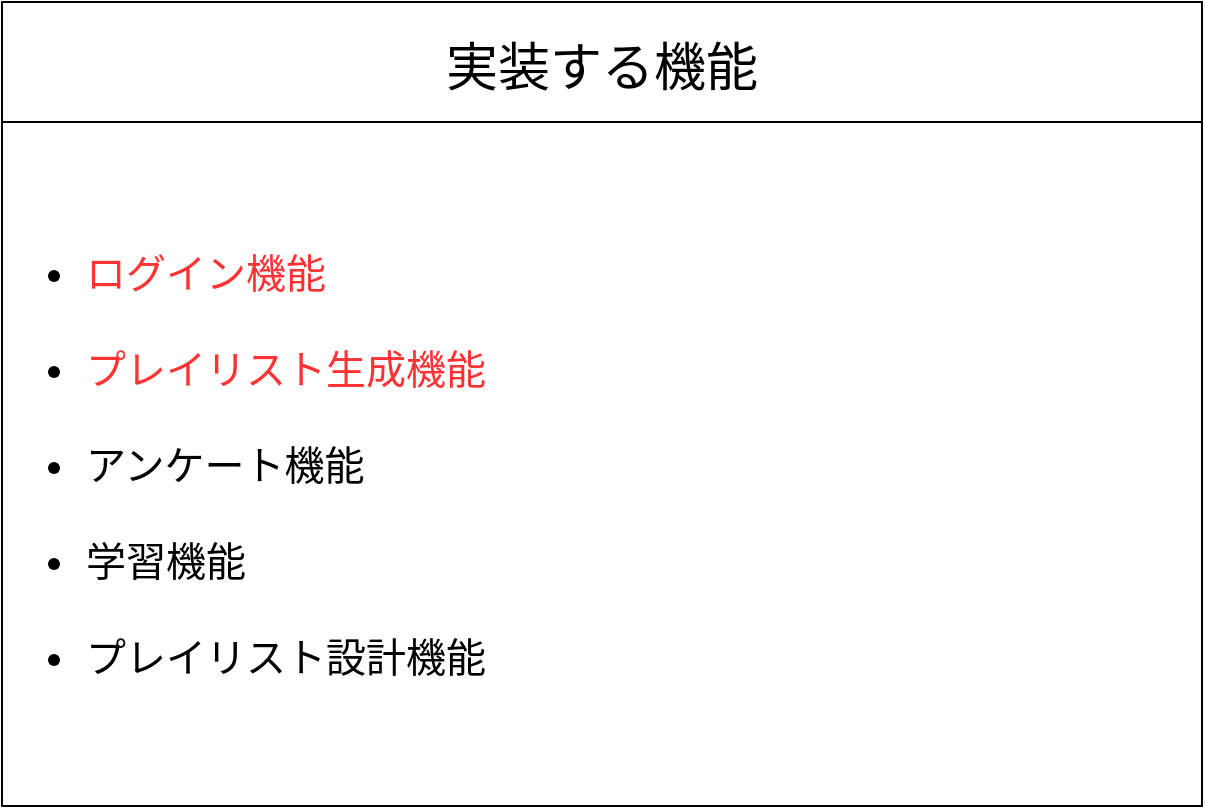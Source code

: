 <mxfile version="14.9.7" type="github" pages="6">
  <diagram id="X7kwkGdZq3H8oBrxgHaK" name="実装する機能">
    <mxGraphModel dx="1678" dy="905" grid="1" gridSize="10" guides="1" tooltips="1" connect="1" arrows="1" fold="1" page="1" pageScale="1" pageWidth="827" pageHeight="1169" math="0" shadow="0">
      <root>
        <mxCell id="0" />
        <mxCell id="1" parent="0" />
        <mxCell id="rzYWSaH9Iopwb22WKqm4-19" value="" style="group" vertex="1" connectable="0" parent="1">
          <mxGeometry x="110" y="30" width="600" height="380" as="geometry" />
        </mxCell>
        <mxCell id="rzYWSaH9Iopwb22WKqm4-5" value="実装する機能" style="swimlane;fontStyle=0;childLayout=stackLayout;horizontal=1;startSize=60;horizontalStack=0;resizeParent=1;resizeParentMax=0;resizeLast=0;collapsible=1;marginBottom=0;rounded=0;shadow=0;glass=0;strokeColor=#000000;fillColor=none;fontSize=26;" vertex="1" parent="rzYWSaH9Iopwb22WKqm4-19">
          <mxGeometry width="600" height="402" as="geometry">
            <mxRectangle x="240" y="280" width="190" height="40" as="alternateBounds" />
          </mxGeometry>
        </mxCell>
        <mxCell id="rzYWSaH9Iopwb22WKqm4-13" value="&lt;ul style=&quot;font-size: 20px ; line-height: 240%&quot;&gt;&lt;li style=&quot;font-size: 20px&quot;&gt;&lt;font color=&quot;#ff3333&quot;&gt;ログイン機能&lt;/font&gt;&lt;/li&gt;&lt;li style=&quot;font-size: 20px&quot;&gt;&lt;font color=&quot;#ff3333&quot;&gt;プレイリスト生成機能&lt;/font&gt;&lt;/li&gt;&lt;li style=&quot;font-size: 20px&quot;&gt;アンケート機能&lt;/li&gt;&lt;li style=&quot;font-size: 20px&quot;&gt;学習機能&lt;/li&gt;&lt;li style=&quot;font-size: 20px&quot;&gt;プレイリスト設計機能&lt;/li&gt;&lt;/ul&gt;" style="text;html=1;strokeColor=none;fillColor=none;align=left;verticalAlign=middle;whiteSpace=wrap;rounded=0;shadow=0;glass=0;fontSize=20;" vertex="1" parent="rzYWSaH9Iopwb22WKqm4-5">
          <mxGeometry y="60" width="600" height="342" as="geometry" />
        </mxCell>
      </root>
    </mxGraphModel>
  </diagram>
  <diagram id="hxpgoLNDhRFIOD0WF2jp" name="トップページ">
    <mxGraphModel dx="1426" dy="769" grid="1" gridSize="10" guides="1" tooltips="1" connect="1" arrows="1" fold="1" page="1" pageScale="1" pageWidth="827" pageHeight="1169" math="0" shadow="0">
      <root>
        <mxCell id="1rQug2lgqk479KQ8XJ9H-0" />
        <mxCell id="1rQug2lgqk479KQ8XJ9H-1" parent="1rQug2lgqk479KQ8XJ9H-0" />
        <mxCell id="1rQug2lgqk479KQ8XJ9H-2" value="" style="rounded=0;whiteSpace=wrap;html=1;shadow=0;glass=0;strokeColor=#000000;fillColor=none;" vertex="1" parent="1rQug2lgqk479KQ8XJ9H-1">
          <mxGeometry x="70" y="80" width="660" height="360" as="geometry" />
        </mxCell>
        <mxCell id="1rQug2lgqk479KQ8XJ9H-3" value="トップページ" style="text;html=1;align=center;verticalAlign=middle;resizable=0;points=[];autosize=1;strokeColor=#000000;" vertex="1" parent="1rQug2lgqk479KQ8XJ9H-1">
          <mxGeometry x="20" y="30" width="90" height="20" as="geometry" />
        </mxCell>
        <mxCell id="1rQug2lgqk479KQ8XJ9H-4" value="" style="rounded=0;whiteSpace=wrap;html=1;shadow=0;glass=0;strokeColor=#000000;fillColor=none;" vertex="1" parent="1rQug2lgqk479KQ8XJ9H-1">
          <mxGeometry x="70" y="410" width="660" height="30" as="geometry" />
        </mxCell>
        <mxCell id="1rQug2lgqk479KQ8XJ9H-5" value="" style="rounded=0;whiteSpace=wrap;html=1;shadow=0;glass=0;strokeColor=#000000;fillColor=none;" vertex="1" parent="1rQug2lgqk479KQ8XJ9H-1">
          <mxGeometry x="70" y="80" width="660" height="60" as="geometry" />
        </mxCell>
        <mxCell id="1rQug2lgqk479KQ8XJ9H-6" value="Title" style="ellipse;whiteSpace=wrap;html=1;rounded=0;shadow=0;glass=0;strokeColor=#000000;fillColor=none;" vertex="1" parent="1rQug2lgqk479KQ8XJ9H-1">
          <mxGeometry x="90" y="90" width="190" height="40" as="geometry" />
        </mxCell>
        <mxCell id="1rQug2lgqk479KQ8XJ9H-10" value="ログインボタン" style="rounded=0;whiteSpace=wrap;html=1;shadow=0;glass=0;strokeColor=#000000;fillColor=none;" vertex="1" parent="1rQug2lgqk479KQ8XJ9H-1">
          <mxGeometry x="610" y="95" width="100" height="30" as="geometry" />
        </mxCell>
        <mxCell id="1rQug2lgqk479KQ8XJ9H-11" value="フッター" style="text;html=1;strokeColor=none;fillColor=none;align=center;verticalAlign=middle;whiteSpace=wrap;rounded=0;shadow=0;glass=0;" vertex="1" parent="1rQug2lgqk479KQ8XJ9H-1">
          <mxGeometry x="360" y="415" width="90" height="20" as="geometry" />
        </mxCell>
        <mxCell id="1rQug2lgqk479KQ8XJ9H-12" value="プレイリスト作成" style="rounded=0;whiteSpace=wrap;html=1;shadow=0;glass=0;strokeColor=#000000;fillColor=none;" vertex="1" parent="1rQug2lgqk479KQ8XJ9H-1">
          <mxGeometry x="90" y="160" width="200" height="230" as="geometry" />
        </mxCell>
        <mxCell id="1rQug2lgqk479KQ8XJ9H-13" value="実験へ" style="rounded=0;whiteSpace=wrap;html=1;shadow=0;glass=0;strokeColor=#000000;fillColor=none;" vertex="1" parent="1rQug2lgqk479KQ8XJ9H-1">
          <mxGeometry x="520" y="160" width="200" height="230" as="geometry" />
        </mxCell>
        <mxCell id="1rQug2lgqk479KQ8XJ9H-14" value="ログイン前" style="text;html=1;fillColor=none;align=center;verticalAlign=middle;whiteSpace=wrap;rounded=0;shadow=0;glass=0;strokeColor=#000000;" vertex="1" parent="1rQug2lgqk479KQ8XJ9H-1">
          <mxGeometry x="345" y="50" width="110" height="20" as="geometry" />
        </mxCell>
        <mxCell id="1rQug2lgqk479KQ8XJ9H-15" value="" style="rounded=0;whiteSpace=wrap;html=1;shadow=0;glass=0;strokeColor=#000000;fillColor=none;" vertex="1" parent="1rQug2lgqk479KQ8XJ9H-1">
          <mxGeometry x="70" y="540" width="660" height="360" as="geometry" />
        </mxCell>
        <mxCell id="1rQug2lgqk479KQ8XJ9H-16" value="" style="rounded=0;whiteSpace=wrap;html=1;shadow=0;glass=0;strokeColor=#000000;fillColor=none;" vertex="1" parent="1rQug2lgqk479KQ8XJ9H-1">
          <mxGeometry x="70" y="870" width="660" height="30" as="geometry" />
        </mxCell>
        <mxCell id="1rQug2lgqk479KQ8XJ9H-17" value="" style="rounded=0;whiteSpace=wrap;html=1;shadow=0;glass=0;strokeColor=#000000;fillColor=none;" vertex="1" parent="1rQug2lgqk479KQ8XJ9H-1">
          <mxGeometry x="70" y="540" width="660" height="60" as="geometry" />
        </mxCell>
        <mxCell id="1rQug2lgqk479KQ8XJ9H-18" value="Title" style="ellipse;whiteSpace=wrap;html=1;rounded=0;shadow=0;glass=0;strokeColor=#000000;fillColor=none;" vertex="1" parent="1rQug2lgqk479KQ8XJ9H-1">
          <mxGeometry x="90" y="550" width="190" height="40" as="geometry" />
        </mxCell>
        <mxCell id="1rQug2lgqk479KQ8XJ9H-19" value="ログアウトボタン" style="rounded=0;whiteSpace=wrap;html=1;shadow=0;glass=0;strokeColor=#000000;fillColor=none;" vertex="1" parent="1rQug2lgqk479KQ8XJ9H-1">
          <mxGeometry x="610" y="555" width="100" height="30" as="geometry" />
        </mxCell>
        <mxCell id="1rQug2lgqk479KQ8XJ9H-20" value="フッター" style="text;html=1;strokeColor=none;fillColor=none;align=center;verticalAlign=middle;whiteSpace=wrap;rounded=0;shadow=0;glass=0;" vertex="1" parent="1rQug2lgqk479KQ8XJ9H-1">
          <mxGeometry x="360" y="875" width="90" height="20" as="geometry" />
        </mxCell>
        <mxCell id="1rQug2lgqk479KQ8XJ9H-23" value="ログイン後" style="text;html=1;fillColor=none;align=center;verticalAlign=middle;whiteSpace=wrap;rounded=0;shadow=0;glass=0;strokeColor=#000000;" vertex="1" parent="1rQug2lgqk479KQ8XJ9H-1">
          <mxGeometry x="345" y="510" width="110" height="20" as="geometry" />
        </mxCell>
        <mxCell id="1rQug2lgqk479KQ8XJ9H-24" value="ユーザ名の表示" style="rounded=0;whiteSpace=wrap;html=1;shadow=0;glass=0;strokeColor=#000000;fillColor=none;" vertex="1" parent="1rQug2lgqk479KQ8XJ9H-1">
          <mxGeometry x="500" y="555" width="100" height="30" as="geometry" />
        </mxCell>
        <mxCell id="1rQug2lgqk479KQ8XJ9H-25" value="アンケートへ" style="rounded=0;whiteSpace=wrap;html=1;shadow=0;glass=0;strokeColor=#000000;fillColor=none;" vertex="1" parent="1rQug2lgqk479KQ8XJ9H-1">
          <mxGeometry x="305" y="160" width="200" height="230" as="geometry" />
        </mxCell>
        <mxCell id="1rQug2lgqk479KQ8XJ9H-26" value="プレイリスト作成" style="rounded=0;whiteSpace=wrap;html=1;shadow=0;glass=0;strokeColor=#000000;fillColor=none;" vertex="1" parent="1rQug2lgqk479KQ8XJ9H-1">
          <mxGeometry x="85" y="620" width="200" height="230" as="geometry" />
        </mxCell>
        <mxCell id="1rQug2lgqk479KQ8XJ9H-27" value="実験へ" style="rounded=0;whiteSpace=wrap;html=1;shadow=0;glass=0;strokeColor=#000000;fillColor=none;" vertex="1" parent="1rQug2lgqk479KQ8XJ9H-1">
          <mxGeometry x="515" y="620" width="200" height="230" as="geometry" />
        </mxCell>
        <mxCell id="1rQug2lgqk479KQ8XJ9H-28" value="アンケートへ" style="rounded=0;whiteSpace=wrap;html=1;shadow=0;glass=0;strokeColor=#000000;fillColor=none;" vertex="1" parent="1rQug2lgqk479KQ8XJ9H-1">
          <mxGeometry x="300" y="620" width="200" height="230" as="geometry" />
        </mxCell>
      </root>
    </mxGraphModel>
  </diagram>
  <diagram id="9smOI9-NoMsWh6WhnVcn" name="実験用ページ">
    <mxGraphModel dx="1426" dy="769" grid="1" gridSize="10" guides="1" tooltips="1" connect="1" arrows="1" fold="1" page="1" pageScale="1" pageWidth="827" pageHeight="1169" math="0" shadow="0">
      <root>
        <mxCell id="a-9mrnCY7fCATORNI72y-0" />
        <mxCell id="a-9mrnCY7fCATORNI72y-1" parent="a-9mrnCY7fCATORNI72y-0" />
        <mxCell id="a-9mrnCY7fCATORNI72y-3" value="実験トップページ" style="text;html=1;align=center;verticalAlign=middle;resizable=0;points=[];autosize=1;strokeColor=#000000;" vertex="1" parent="a-9mrnCY7fCATORNI72y-1">
          <mxGeometry x="20" y="60" width="110" height="20" as="geometry" />
        </mxCell>
        <mxCell id="a-9mrnCY7fCATORNI72y-12" value="" style="rounded=0;whiteSpace=wrap;html=1;shadow=0;glass=0;strokeColor=#000000;fillColor=none;" vertex="1" parent="a-9mrnCY7fCATORNI72y-1">
          <mxGeometry x="70" y="100" width="660" height="360" as="geometry" />
        </mxCell>
        <mxCell id="a-9mrnCY7fCATORNI72y-13" value="" style="rounded=0;whiteSpace=wrap;html=1;shadow=0;glass=0;strokeColor=#000000;fillColor=none;" vertex="1" parent="a-9mrnCY7fCATORNI72y-1">
          <mxGeometry x="70" y="430" width="660" height="30" as="geometry" />
        </mxCell>
        <mxCell id="a-9mrnCY7fCATORNI72y-14" value="" style="rounded=0;whiteSpace=wrap;html=1;shadow=0;glass=0;strokeColor=#000000;fillColor=none;" vertex="1" parent="a-9mrnCY7fCATORNI72y-1">
          <mxGeometry x="70" y="100" width="660" height="60" as="geometry" />
        </mxCell>
        <mxCell id="a-9mrnCY7fCATORNI72y-15" value="Title" style="ellipse;whiteSpace=wrap;html=1;rounded=0;shadow=0;glass=0;strokeColor=#000000;fillColor=none;" vertex="1" parent="a-9mrnCY7fCATORNI72y-1">
          <mxGeometry x="90" y="110" width="190" height="40" as="geometry" />
        </mxCell>
        <mxCell id="a-9mrnCY7fCATORNI72y-16" value="ログアウトボタン" style="rounded=0;whiteSpace=wrap;html=1;shadow=0;glass=0;strokeColor=#000000;fillColor=none;" vertex="1" parent="a-9mrnCY7fCATORNI72y-1">
          <mxGeometry x="610" y="115" width="100" height="30" as="geometry" />
        </mxCell>
        <mxCell id="a-9mrnCY7fCATORNI72y-17" value="フッター" style="text;html=1;strokeColor=none;fillColor=none;align=center;verticalAlign=middle;whiteSpace=wrap;rounded=0;shadow=0;glass=0;" vertex="1" parent="a-9mrnCY7fCATORNI72y-1">
          <mxGeometry x="360" y="435" width="90" height="20" as="geometry" />
        </mxCell>
        <mxCell id="a-9mrnCY7fCATORNI72y-19" value="ユーザ名の表示" style="rounded=0;whiteSpace=wrap;html=1;shadow=0;glass=0;strokeColor=#000000;fillColor=none;" vertex="1" parent="a-9mrnCY7fCATORNI72y-1">
          <mxGeometry x="500" y="115" width="100" height="30" as="geometry" />
        </mxCell>
        <mxCell id="a-9mrnCY7fCATORNI72y-32" value="" style="shape=table;html=1;whiteSpace=wrap;startSize=0;container=1;collapsible=0;childLayout=tableLayout;rounded=0;shadow=0;glass=0;fontSize=20;strokeColor=#000000;fillColor=none;verticalAlign=bottom;" vertex="1" parent="a-9mrnCY7fCATORNI72y-1">
          <mxGeometry x="150" y="170" width="480" height="230" as="geometry" />
        </mxCell>
        <mxCell id="a-9mrnCY7fCATORNI72y-33" value="" style="shape=partialRectangle;html=1;whiteSpace=wrap;collapsible=0;dropTarget=0;pointerEvents=0;fillColor=none;top=0;left=0;bottom=0;right=0;points=[[0,0.5],[1,0.5]];portConstraint=eastwest;" vertex="1" parent="a-9mrnCY7fCATORNI72y-32">
          <mxGeometry width="480" height="76" as="geometry" />
        </mxCell>
        <mxCell id="a-9mrnCY7fCATORNI72y-34" value="実験一覧" style="shape=partialRectangle;html=1;whiteSpace=wrap;connectable=0;fillColor=none;top=0;left=0;bottom=0;right=0;overflow=hidden;pointerEvents=1;" vertex="1" parent="a-9mrnCY7fCATORNI72y-33">
          <mxGeometry width="480" height="76" as="geometry" />
        </mxCell>
        <mxCell id="a-9mrnCY7fCATORNI72y-37" value="" style="shape=partialRectangle;html=1;whiteSpace=wrap;collapsible=0;dropTarget=0;pointerEvents=0;fillColor=none;top=0;left=0;bottom=0;right=0;points=[[0,0.5],[1,0.5]];portConstraint=eastwest;" vertex="1" parent="a-9mrnCY7fCATORNI72y-32">
          <mxGeometry y="76" width="480" height="78" as="geometry" />
        </mxCell>
        <mxCell id="a-9mrnCY7fCATORNI72y-38" value="" style="shape=partialRectangle;html=1;whiteSpace=wrap;connectable=0;fillColor=none;top=0;left=0;bottom=0;right=0;overflow=hidden;pointerEvents=1;" vertex="1" parent="a-9mrnCY7fCATORNI72y-37">
          <mxGeometry width="480" height="78" as="geometry" />
        </mxCell>
        <mxCell id="a-9mrnCY7fCATORNI72y-41" value="" style="shape=partialRectangle;html=1;whiteSpace=wrap;collapsible=0;dropTarget=0;pointerEvents=0;fillColor=none;top=0;left=0;bottom=0;right=0;points=[[0,0.5],[1,0.5]];portConstraint=eastwest;" vertex="1" parent="a-9mrnCY7fCATORNI72y-32">
          <mxGeometry y="154" width="480" height="76" as="geometry" />
        </mxCell>
        <mxCell id="a-9mrnCY7fCATORNI72y-42" value="" style="shape=partialRectangle;html=1;whiteSpace=wrap;connectable=0;fillColor=none;top=0;left=0;bottom=0;right=0;overflow=hidden;pointerEvents=1;" vertex="1" parent="a-9mrnCY7fCATORNI72y-41">
          <mxGeometry width="480" height="76" as="geometry" />
        </mxCell>
        <mxCell id="a-9mrnCY7fCATORNI72y-51" value="実験説明，終了ページ" style="text;html=1;align=center;verticalAlign=middle;resizable=0;points=[];autosize=1;strokeColor=#000000;" vertex="1" parent="a-9mrnCY7fCATORNI72y-1">
          <mxGeometry x="30" y="530" width="140" height="20" as="geometry" />
        </mxCell>
        <mxCell id="a-9mrnCY7fCATORNI72y-52" value="" style="rounded=0;whiteSpace=wrap;html=1;shadow=0;glass=0;strokeColor=#000000;fillColor=none;" vertex="1" parent="a-9mrnCY7fCATORNI72y-1">
          <mxGeometry x="70" y="570" width="660" height="360" as="geometry" />
        </mxCell>
        <mxCell id="a-9mrnCY7fCATORNI72y-53" value="" style="rounded=0;whiteSpace=wrap;html=1;shadow=0;glass=0;strokeColor=#000000;fillColor=none;" vertex="1" parent="a-9mrnCY7fCATORNI72y-1">
          <mxGeometry x="70" y="900" width="660" height="30" as="geometry" />
        </mxCell>
        <mxCell id="a-9mrnCY7fCATORNI72y-54" value="" style="rounded=0;whiteSpace=wrap;html=1;shadow=0;glass=0;strokeColor=#000000;fillColor=none;" vertex="1" parent="a-9mrnCY7fCATORNI72y-1">
          <mxGeometry x="70" y="570" width="660" height="60" as="geometry" />
        </mxCell>
        <mxCell id="a-9mrnCY7fCATORNI72y-55" value="Title" style="ellipse;whiteSpace=wrap;html=1;rounded=0;shadow=0;glass=0;strokeColor=#000000;fillColor=none;" vertex="1" parent="a-9mrnCY7fCATORNI72y-1">
          <mxGeometry x="90" y="580" width="190" height="40" as="geometry" />
        </mxCell>
        <mxCell id="a-9mrnCY7fCATORNI72y-56" value="ログアウトボタン" style="rounded=0;whiteSpace=wrap;html=1;shadow=0;glass=0;strokeColor=#000000;fillColor=none;" vertex="1" parent="a-9mrnCY7fCATORNI72y-1">
          <mxGeometry x="610" y="585" width="100" height="30" as="geometry" />
        </mxCell>
        <mxCell id="a-9mrnCY7fCATORNI72y-57" value="フッター" style="text;html=1;strokeColor=none;fillColor=none;align=center;verticalAlign=middle;whiteSpace=wrap;rounded=0;shadow=0;glass=0;" vertex="1" parent="a-9mrnCY7fCATORNI72y-1">
          <mxGeometry x="360" y="905" width="90" height="20" as="geometry" />
        </mxCell>
        <mxCell id="a-9mrnCY7fCATORNI72y-58" value="ユーザ名の表示" style="rounded=0;whiteSpace=wrap;html=1;shadow=0;glass=0;strokeColor=#000000;fillColor=none;" vertex="1" parent="a-9mrnCY7fCATORNI72y-1">
          <mxGeometry x="500" y="585" width="100" height="30" as="geometry" />
        </mxCell>
        <mxCell id="a-9mrnCY7fCATORNI72y-68" value="&lt;div&gt;&lt;span style=&quot;line-height: 300%&quot;&gt;実験の概要，注意事項，多面的感情状態尺度へのリンク&lt;/span&gt;&lt;/div&gt;" style="rounded=0;whiteSpace=wrap;html=1;shadow=0;glass=0;fontSize=20;strokeColor=#000000;fillColor=none;verticalAlign=bottom;align=center;horizontal=1;" vertex="1" parent="a-9mrnCY7fCATORNI72y-1">
          <mxGeometry x="135" y="715" width="510" height="70" as="geometry" />
        </mxCell>
        <mxCell id="a-9mrnCY7fCATORNI72y-69" value="再生ページへ" style="rounded=0;whiteSpace=wrap;html=1;shadow=0;glass=0;fontSize=20;strokeColor=#000000;fillColor=none;verticalAlign=bottom;" vertex="1" parent="a-9mrnCY7fCATORNI72y-1">
          <mxGeometry x="185" y="840" width="165" height="40" as="geometry" />
        </mxCell>
        <mxCell id="a-9mrnCY7fCATORNI72y-70" value="トップページへ" style="rounded=0;whiteSpace=wrap;html=1;shadow=0;glass=0;fontSize=20;strokeColor=#000000;fillColor=none;verticalAlign=bottom;" vertex="1" parent="a-9mrnCY7fCATORNI72y-1">
          <mxGeometry x="435" y="840" width="165" height="40" as="geometry" />
        </mxCell>
      </root>
    </mxGraphModel>
  </diagram>
  <diagram id="_UWGVemFSZSWC-6qsyE6" name="再生ページ">
    <mxGraphModel dx="1426" dy="769" grid="1" gridSize="10" guides="1" tooltips="1" connect="1" arrows="1" fold="1" page="1" pageScale="1" pageWidth="827" pageHeight="1169" math="0" shadow="0">
      <root>
        <mxCell id="FOo9QPx55LcBenAM5uX3-0" />
        <mxCell id="FOo9QPx55LcBenAM5uX3-1" parent="FOo9QPx55LcBenAM5uX3-0" />
        <mxCell id="frqYgeYiGTD4L0cx7DLX-0" value="実験用再生ページ" style="text;html=1;align=center;verticalAlign=middle;resizable=0;points=[];autosize=1;strokeColor=#000000;" vertex="1" parent="FOo9QPx55LcBenAM5uX3-1">
          <mxGeometry x="20" y="60" width="110" height="20" as="geometry" />
        </mxCell>
        <mxCell id="frqYgeYiGTD4L0cx7DLX-2" value="" style="rounded=0;whiteSpace=wrap;html=1;shadow=0;glass=0;strokeColor=#000000;fillColor=none;" vertex="1" parent="FOo9QPx55LcBenAM5uX3-1">
          <mxGeometry x="70" y="430" width="660" height="30" as="geometry" />
        </mxCell>
        <mxCell id="frqYgeYiGTD4L0cx7DLX-3" value="" style="rounded=0;whiteSpace=wrap;html=1;shadow=0;glass=0;strokeColor=#000000;fillColor=none;" vertex="1" parent="FOo9QPx55LcBenAM5uX3-1">
          <mxGeometry x="70" y="100" width="660" height="60" as="geometry" />
        </mxCell>
        <mxCell id="frqYgeYiGTD4L0cx7DLX-4" value="Title" style="ellipse;whiteSpace=wrap;html=1;rounded=0;shadow=0;glass=0;strokeColor=#000000;fillColor=none;" vertex="1" parent="FOo9QPx55LcBenAM5uX3-1">
          <mxGeometry x="90" y="110" width="190" height="40" as="geometry" />
        </mxCell>
        <mxCell id="frqYgeYiGTD4L0cx7DLX-5" value="ログアウトボタン" style="rounded=0;whiteSpace=wrap;html=1;shadow=0;glass=0;strokeColor=#000000;fillColor=none;" vertex="1" parent="FOo9QPx55LcBenAM5uX3-1">
          <mxGeometry x="610" y="115" width="100" height="30" as="geometry" />
        </mxCell>
        <mxCell id="frqYgeYiGTD4L0cx7DLX-6" value="フッター" style="text;html=1;strokeColor=none;fillColor=none;align=center;verticalAlign=middle;whiteSpace=wrap;rounded=0;shadow=0;glass=0;" vertex="1" parent="FOo9QPx55LcBenAM5uX3-1">
          <mxGeometry x="360" y="435" width="90" height="20" as="geometry" />
        </mxCell>
        <mxCell id="frqYgeYiGTD4L0cx7DLX-7" value="ユーザ名の表示" style="rounded=0;whiteSpace=wrap;html=1;shadow=0;glass=0;strokeColor=#000000;fillColor=none;" vertex="1" parent="FOo9QPx55LcBenAM5uX3-1">
          <mxGeometry x="500" y="115" width="100" height="30" as="geometry" />
        </mxCell>
        <mxCell id="K4ekCPq3qoCCEfy0-XYL-10" value="" style="group" vertex="1" connectable="0" parent="FOo9QPx55LcBenAM5uX3-1">
          <mxGeometry x="70" y="100" width="680" height="360" as="geometry" />
        </mxCell>
        <mxCell id="frqYgeYiGTD4L0cx7DLX-1" value="" style="rounded=0;whiteSpace=wrap;html=1;shadow=0;glass=0;strokeColor=#000000;fillColor=none;" vertex="1" parent="K4ekCPq3qoCCEfy0-XYL-10">
          <mxGeometry width="660" height="360" as="geometry" />
        </mxCell>
        <mxCell id="K4ekCPq3qoCCEfy0-XYL-14" value="" style="group" vertex="1" connectable="0" parent="K4ekCPq3qoCCEfy0-XYL-10">
          <mxGeometry x="180" y="280" width="300" height="40" as="geometry" />
        </mxCell>
        <mxCell id="K4ekCPq3qoCCEfy0-XYL-11" value="" style="group" vertex="1" connectable="0" parent="K4ekCPq3qoCCEfy0-XYL-14">
          <mxGeometry width="300" height="40" as="geometry" />
        </mxCell>
        <mxCell id="wIGegv9aNwcRupY499Yh-1" value="&lt;p style=&quot;line-height: 120%&quot;&gt;&lt;br&gt;&lt;/p&gt;" style="ellipse;whiteSpace=wrap;html=1;aspect=fixed;rounded=0;shadow=0;glass=0;fontSize=20;strokeColor=#000000;fillColor=none;verticalAlign=bottom;" vertex="1" parent="K4ekCPq3qoCCEfy0-XYL-11">
          <mxGeometry x="130.002" width="40" height="40" as="geometry" />
        </mxCell>
        <mxCell id="K4ekCPq3qoCCEfy0-XYL-7" value="" style="group" vertex="1" connectable="0" parent="K4ekCPq3qoCCEfy0-XYL-11">
          <mxGeometry x="194.118" y="2.5" width="105.882" height="35" as="geometry" />
        </mxCell>
        <mxCell id="K4ekCPq3qoCCEfy0-XYL-1" value="&lt;p style=&quot;line-height: 0%&quot;&gt;&lt;br&gt;&lt;/p&gt;" style="triangle;whiteSpace=wrap;html=1;rounded=0;shadow=0;glass=0;fontSize=20;strokeColor=#000000;fillColor=none;verticalAlign=bottom;align=left;" vertex="1" parent="K4ekCPq3qoCCEfy0-XYL-7">
          <mxGeometry x="4.072" width="101.81" height="35" as="geometry" />
        </mxCell>
        <mxCell id="K4ekCPq3qoCCEfy0-XYL-5" value="&lt;font&gt;&lt;font style=&quot;font-size: 12px&quot;&gt;next&lt;/font&gt;&lt;br&gt;&lt;/font&gt;" style="text;html=1;strokeColor=none;fillColor=none;align=center;verticalAlign=middle;whiteSpace=wrap;rounded=0;shadow=0;glass=0;fontSize=20;" vertex="1" parent="K4ekCPq3qoCCEfy0-XYL-7">
          <mxGeometry y="5.25" width="81.448" height="17.5" as="geometry" />
        </mxCell>
        <mxCell id="K4ekCPq3qoCCEfy0-XYL-9" value="" style="group" vertex="1" connectable="0" parent="K4ekCPq3qoCCEfy0-XYL-11">
          <mxGeometry y="2.5" width="88.235" height="35" as="geometry" />
        </mxCell>
        <mxCell id="K4ekCPq3qoCCEfy0-XYL-4" value="&lt;p style=&quot;line-height: 0%&quot;&gt;&lt;br&gt;&lt;/p&gt;" style="triangle;whiteSpace=wrap;html=1;rounded=0;shadow=0;glass=0;fontSize=20;strokeColor=#000000;fillColor=none;verticalAlign=bottom;align=left;rotation=-180;" vertex="1" parent="K4ekCPq3qoCCEfy0-XYL-9">
          <mxGeometry width="88.235" height="35" as="geometry" />
        </mxCell>
        <mxCell id="K4ekCPq3qoCCEfy0-XYL-6" value="&lt;font&gt;&lt;font style=&quot;font-size: 12px&quot;&gt;back&lt;/font&gt;&lt;br&gt;&lt;/font&gt;" style="text;html=1;strokeColor=none;fillColor=none;align=center;verticalAlign=middle;whiteSpace=wrap;rounded=0;shadow=0;glass=0;fontSize=20;" vertex="1" parent="K4ekCPq3qoCCEfy0-XYL-9">
          <mxGeometry x="17.647" y="5.25" width="70.588" height="17.5" as="geometry" />
        </mxCell>
        <mxCell id="K4ekCPq3qoCCEfy0-XYL-12" value="&lt;font style=&quot;font-size: 10px ; line-height: 120%&quot;&gt;Play&lt;br&gt;&lt;/font&gt;" style="text;html=1;strokeColor=none;fillColor=none;align=center;verticalAlign=middle;whiteSpace=wrap;rounded=0;shadow=0;glass=0;fontSize=20;" vertex="1" parent="K4ekCPq3qoCCEfy0-XYL-14">
          <mxGeometry x="140" width="20" height="30" as="geometry" />
        </mxCell>
        <mxCell id="K4ekCPq3qoCCEfy0-XYL-15" value="" style="rounded=0;whiteSpace=wrap;html=1;shadow=0;glass=0;fontSize=20;strokeColor=#000000;fillColor=none;verticalAlign=bottom;" vertex="1" parent="K4ekCPq3qoCCEfy0-XYL-10">
          <mxGeometry x="30" y="90" width="600" height="170" as="geometry" />
        </mxCell>
        <mxCell id="K4ekCPq3qoCCEfy0-XYL-16" value="再生リスト" style="text;html=1;strokeColor=none;fillColor=none;align=center;verticalAlign=middle;whiteSpace=wrap;rounded=0;shadow=0;glass=0;fontSize=20;" vertex="1" parent="K4ekCPq3qoCCEfy0-XYL-10">
          <mxGeometry x="230" y="100" width="200" height="40" as="geometry" />
        </mxCell>
        <mxCell id="K4ekCPq3qoCCEfy0-XYL-17" value="曲名" style="text;html=1;strokeColor=none;fillColor=none;align=center;verticalAlign=middle;whiteSpace=wrap;rounded=0;shadow=0;glass=0;fontSize=20;" vertex="1" parent="K4ekCPq3qoCCEfy0-XYL-10">
          <mxGeometry x="140" y="160" width="60" height="25" as="geometry" />
        </mxCell>
        <mxCell id="K4ekCPq3qoCCEfy0-XYL-18" value="アーティスト" style="text;html=1;strokeColor=none;fillColor=none;align=center;verticalAlign=middle;whiteSpace=wrap;rounded=0;shadow=0;glass=0;fontSize=20;" vertex="1" parent="K4ekCPq3qoCCEfy0-XYL-10">
          <mxGeometry x="430" y="157.5" width="130" height="27.5" as="geometry" />
        </mxCell>
        <mxCell id="K4ekCPq3qoCCEfy0-XYL-21" value="" style="group" vertex="1" connectable="0" parent="K4ekCPq3qoCCEfy0-XYL-10">
          <mxGeometry x="540" y="270" width="110" height="53" as="geometry" />
        </mxCell>
        <mxCell id="K4ekCPq3qoCCEfy0-XYL-19" value="" style="rounded=0;whiteSpace=wrap;html=1;shadow=0;glass=0;fontSize=20;strokeColor=#000000;fillColor=none;verticalAlign=bottom;" vertex="1" parent="K4ekCPq3qoCCEfy0-XYL-21">
          <mxGeometry width="110" height="53" as="geometry" />
        </mxCell>
        <mxCell id="K4ekCPq3qoCCEfy0-XYL-20" value="終了ボタン" style="text;html=1;strokeColor=none;fillColor=none;align=center;verticalAlign=middle;whiteSpace=wrap;rounded=0;shadow=0;glass=0;fontSize=20;" vertex="1" parent="K4ekCPq3qoCCEfy0-XYL-21">
          <mxGeometry y="17.667" width="110" height="17.667" as="geometry" />
        </mxCell>
      </root>
    </mxGraphModel>
  </diagram>
  <diagram id="SHMfpHQtvL5Vbm0IWg1N" name="データベースのテーブル">
    <mxGraphModel dx="1426" dy="769" grid="1" gridSize="10" guides="1" tooltips="1" connect="1" arrows="1" fold="1" page="1" pageScale="1" pageWidth="827" pageHeight="1169" math="0" shadow="0">
      <root>
        <mxCell id="isSq8ozEh19mpTyacTcl-0" />
        <mxCell id="isSq8ozEh19mpTyacTcl-1" parent="isSq8ozEh19mpTyacTcl-0" />
        <mxCell id="isSq8ozEh19mpTyacTcl-3" value="データベース" style="text;html=1;fillColor=none;align=center;verticalAlign=middle;whiteSpace=wrap;rounded=1;shadow=0;glass=0;fontSize=20;strokeColor=#000000;" vertex="1" parent="isSq8ozEh19mpTyacTcl-1">
          <mxGeometry x="20" y="30" width="200" height="50" as="geometry" />
        </mxCell>
        <mxCell id="isSq8ozEh19mpTyacTcl-5" value="アカウント" style="swimlane;rounded=1;shadow=0;glass=0;fontSize=20;strokeColor=#000000;fillColor=none;verticalAlign=bottom;html=0;startSize=40;arcSize=18;" vertex="1" parent="isSq8ozEh19mpTyacTcl-1">
          <mxGeometry x="30" y="100" width="331" height="290" as="geometry">
            <mxRectangle x="59" y="100" width="200" height="30" as="alternateBounds" />
          </mxGeometry>
        </mxCell>
        <mxCell id="isSq8ozEh19mpTyacTcl-11" value="pk: int" style="text;html=1;strokeColor=none;fillColor=none;align=left;verticalAlign=middle;whiteSpace=wrap;rounded=0;shadow=0;glass=0;fontSize=20;" vertex="1" parent="isSq8ozEh19mpTyacTcl-5">
          <mxGeometry x="21" y="60" width="249" height="30" as="geometry" />
        </mxCell>
        <mxCell id="isSq8ozEh19mpTyacTcl-12" value="user_id: string" style="text;html=1;strokeColor=none;fillColor=none;align=left;verticalAlign=middle;whiteSpace=wrap;rounded=0;shadow=0;glass=0;fontSize=20;" vertex="1" parent="isSq8ozEh19mpTyacTcl-5">
          <mxGeometry x="21" y="100" width="249" height="30" as="geometry" />
        </mxCell>
        <mxCell id="isSq8ozEh19mpTyacTcl-15" value="user_password: string" style="text;html=1;strokeColor=none;fillColor=none;align=left;verticalAlign=middle;whiteSpace=wrap;rounded=0;shadow=0;glass=0;fontSize=20;" vertex="1" parent="isSq8ozEh19mpTyacTcl-5">
          <mxGeometry x="21" y="140" width="249" height="30" as="geometry" />
        </mxCell>
        <mxCell id="isSq8ozEh19mpTyacTcl-22" value="create_date: datetime" style="text;html=1;strokeColor=none;fillColor=none;align=left;verticalAlign=middle;whiteSpace=wrap;rounded=0;shadow=0;glass=0;fontSize=20;" vertex="1" parent="isSq8ozEh19mpTyacTcl-5">
          <mxGeometry x="21" y="180" width="249" height="30" as="geometry" />
        </mxCell>
        <mxCell id="isSq8ozEh19mpTyacTcl-23" value="login_date: datetime" style="text;html=1;strokeColor=none;fillColor=none;align=left;verticalAlign=middle;whiteSpace=wrap;rounded=0;shadow=0;glass=0;fontSize=20;" vertex="1" parent="isSq8ozEh19mpTyacTcl-5">
          <mxGeometry x="21" y="220" width="249" height="30" as="geometry" />
        </mxCell>
        <mxCell id="isSq8ozEh19mpTyacTcl-16" value="実験情報" style="swimlane;rounded=1;shadow=0;glass=0;fontSize=20;strokeColor=#000000;fillColor=none;verticalAlign=bottom;html=0;startSize=40;arcSize=18;" vertex="1" parent="isSq8ozEh19mpTyacTcl-1">
          <mxGeometry x="430" y="100" width="331" height="300" as="geometry">
            <mxRectangle x="59" y="100" width="200" height="30" as="alternateBounds" />
          </mxGeometry>
        </mxCell>
        <mxCell id="isSq8ozEh19mpTyacTcl-17" value="pk: int" style="text;html=1;strokeColor=none;fillColor=none;align=left;verticalAlign=middle;whiteSpace=wrap;rounded=0;shadow=0;glass=0;fontSize=20;" vertex="1" parent="isSq8ozEh19mpTyacTcl-16">
          <mxGeometry x="21" y="60" width="249" height="30" as="geometry" />
        </mxCell>
        <mxCell id="isSq8ozEh19mpTyacTcl-18" value="user_id: string" style="text;html=1;strokeColor=none;fillColor=none;align=left;verticalAlign=middle;whiteSpace=wrap;rounded=0;shadow=0;glass=0;fontSize=20;" vertex="1" parent="isSq8ozEh19mpTyacTcl-16">
          <mxGeometry x="21" y="100" width="249" height="30" as="geometry" />
        </mxCell>
        <mxCell id="isSq8ozEh19mpTyacTcl-19" value="ex_id: int" style="text;html=1;strokeColor=none;fillColor=none;align=left;verticalAlign=middle;whiteSpace=wrap;rounded=0;shadow=0;glass=0;fontSize=20;" vertex="1" parent="isSq8ozEh19mpTyacTcl-16">
          <mxGeometry x="21" y="140" width="249" height="30" as="geometry" />
        </mxCell>
        <mxCell id="isSq8ozEh19mpTyacTcl-20" value="playlist_type: int" style="text;html=1;strokeColor=none;fillColor=none;align=left;verticalAlign=middle;whiteSpace=wrap;rounded=0;shadow=0;glass=0;fontSize=20;" vertex="1" parent="isSq8ozEh19mpTyacTcl-16">
          <mxGeometry x="21" y="180" width="249" height="30" as="geometry" />
        </mxCell>
        <mxCell id="isSq8ozEh19mpTyacTcl-21" value="playlist_mid: int[]" style="text;html=1;strokeColor=none;fillColor=none;align=left;verticalAlign=middle;whiteSpace=wrap;rounded=0;shadow=0;glass=0;fontSize=20;" vertex="1" parent="isSq8ozEh19mpTyacTcl-1">
          <mxGeometry x="450" y="330" width="249" height="30" as="geometry" />
        </mxCell>
        <mxCell id="isSq8ozEh19mpTyacTcl-24" value="楽曲" style="swimlane;rounded=1;shadow=0;glass=0;fontSize=20;strokeColor=#000000;fillColor=none;verticalAlign=bottom;html=0;startSize=40;arcSize=18;" vertex="1" parent="isSq8ozEh19mpTyacTcl-1">
          <mxGeometry x="30" y="440" width="331" height="290" as="geometry">
            <mxRectangle x="59" y="100" width="200" height="30" as="alternateBounds" />
          </mxGeometry>
        </mxCell>
        <mxCell id="isSq8ozEh19mpTyacTcl-25" value="pk: int" style="text;html=1;strokeColor=none;fillColor=none;align=left;verticalAlign=middle;whiteSpace=wrap;rounded=0;shadow=0;glass=0;fontSize=20;" vertex="1" parent="isSq8ozEh19mpTyacTcl-24">
          <mxGeometry x="21" y="60" width="249" height="30" as="geometry" />
        </mxCell>
        <mxCell id="isSq8ozEh19mpTyacTcl-26" value="mid: int" style="text;html=1;strokeColor=none;fillColor=none;align=left;verticalAlign=middle;whiteSpace=wrap;rounded=0;shadow=0;glass=0;fontSize=20;" vertex="1" parent="isSq8ozEh19mpTyacTcl-24">
          <mxGeometry x="21" y="100" width="249" height="30" as="geometry" />
        </mxCell>
        <mxCell id="isSq8ozEh19mpTyacTcl-27" value="music_name: string" style="text;html=1;strokeColor=none;fillColor=none;align=left;verticalAlign=middle;whiteSpace=wrap;rounded=0;shadow=0;glass=0;fontSize=20;" vertex="1" parent="isSq8ozEh19mpTyacTcl-24">
          <mxGeometry x="21" y="180" width="249" height="30" as="geometry" />
        </mxCell>
        <mxCell id="isSq8ozEh19mpTyacTcl-28" value="artist_name: string" style="text;html=1;strokeColor=none;fillColor=none;align=left;verticalAlign=middle;whiteSpace=wrap;rounded=0;shadow=0;glass=0;fontSize=20;" vertex="1" parent="isSq8ozEh19mpTyacTcl-24">
          <mxGeometry x="21" y="220" width="249" height="30" as="geometry" />
        </mxCell>
        <mxCell id="isSq8ozEh19mpTyacTcl-30" value="file_name: string" style="text;html=1;strokeColor=none;fillColor=none;align=left;verticalAlign=middle;whiteSpace=wrap;rounded=0;shadow=0;glass=0;fontSize=20;" vertex="1" parent="isSq8ozEh19mpTyacTcl-24">
          <mxGeometry x="21" y="144.5" width="249" height="30" as="geometry" />
        </mxCell>
        <mxCell id="isSq8ozEh19mpTyacTcl-31" value="印象情報" style="swimlane;rounded=1;shadow=0;glass=0;fontSize=20;strokeColor=#000000;fillColor=none;verticalAlign=bottom;html=0;startSize=40;arcSize=18;" vertex="1" parent="isSq8ozEh19mpTyacTcl-1">
          <mxGeometry x="430" y="440" width="331" height="560" as="geometry">
            <mxRectangle x="59" y="100" width="200" height="30" as="alternateBounds" />
          </mxGeometry>
        </mxCell>
        <mxCell id="isSq8ozEh19mpTyacTcl-32" value="pk: int" style="text;html=1;strokeColor=none;fillColor=none;align=left;verticalAlign=middle;whiteSpace=wrap;rounded=0;shadow=0;glass=0;fontSize=20;" vertex="1" parent="isSq8ozEh19mpTyacTcl-31">
          <mxGeometry x="21" y="60" width="249" height="30" as="geometry" />
        </mxCell>
        <mxCell id="isSq8ozEh19mpTyacTcl-33" value="mid: int" style="text;html=1;strokeColor=none;fillColor=none;align=left;verticalAlign=middle;whiteSpace=wrap;rounded=0;shadow=0;glass=0;fontSize=20;" vertex="1" parent="isSq8ozEh19mpTyacTcl-31">
          <mxGeometry x="21" y="145" width="249" height="30" as="geometry" />
        </mxCell>
        <mxCell id="isSq8ozEh19mpTyacTcl-35" value="class: int" style="text;html=1;strokeColor=none;fillColor=none;align=left;verticalAlign=middle;whiteSpace=wrap;rounded=0;shadow=0;glass=0;fontSize=20;" vertex="1" parent="isSq8ozEh19mpTyacTcl-31">
          <mxGeometry x="21" y="189.5" width="249" height="30" as="geometry" />
        </mxCell>
        <mxCell id="isSq8ozEh19mpTyacTcl-40" value="proba_hh: float" style="text;html=1;strokeColor=none;fillColor=none;align=left;verticalAlign=middle;whiteSpace=wrap;rounded=0;shadow=0;glass=0;fontSize=20;" vertex="1" parent="isSq8ozEh19mpTyacTcl-31">
          <mxGeometry x="21" y="235" width="249" height="30" as="geometry" />
        </mxCell>
        <mxCell id="isSq8ozEh19mpTyacTcl-41" value="user_id: string" style="text;html=1;strokeColor=none;fillColor=none;align=left;verticalAlign=middle;whiteSpace=wrap;rounded=0;shadow=0;glass=0;fontSize=20;" vertex="1" parent="isSq8ozEh19mpTyacTcl-31">
          <mxGeometry x="21" y="100" width="249" height="30" as="geometry" />
        </mxCell>
        <mxCell id="isSq8ozEh19mpTyacTcl-43" value="proba_mh: float" style="text;html=1;strokeColor=none;fillColor=none;align=left;verticalAlign=middle;whiteSpace=wrap;rounded=0;shadow=0;glass=0;fontSize=20;" vertex="1" parent="isSq8ozEh19mpTyacTcl-31">
          <mxGeometry x="21" y="280" width="249" height="30" as="geometry" />
        </mxCell>
        <mxCell id="isSq8ozEh19mpTyacTcl-44" value="proba_mm: float" style="text;html=1;strokeColor=none;fillColor=none;align=left;verticalAlign=middle;whiteSpace=wrap;rounded=0;shadow=0;glass=0;fontSize=20;" vertex="1" parent="isSq8ozEh19mpTyacTcl-31">
          <mxGeometry x="21" y="320" width="249" height="30" as="geometry" />
        </mxCell>
        <mxCell id="isSq8ozEh19mpTyacTcl-45" value="proba_lm: float" style="text;html=1;strokeColor=none;fillColor=none;align=left;verticalAlign=middle;whiteSpace=wrap;rounded=0;shadow=0;glass=0;fontSize=20;" vertex="1" parent="isSq8ozEh19mpTyacTcl-31">
          <mxGeometry x="21" y="370" width="249" height="30" as="geometry" />
        </mxCell>
        <mxCell id="isSq8ozEh19mpTyacTcl-65" value="pleasure_class: int" style="text;html=1;strokeColor=none;fillColor=none;align=left;verticalAlign=middle;whiteSpace=wrap;rounded=0;shadow=0;glass=0;fontSize=20;" vertex="1" parent="isSq8ozEh19mpTyacTcl-31">
          <mxGeometry x="21" y="470" width="249" height="30" as="geometry" />
        </mxCell>
        <mxCell id="isSq8ozEh19mpTyacTcl-64" value="proba_ll: float" style="text;html=1;strokeColor=none;fillColor=none;align=left;verticalAlign=middle;whiteSpace=wrap;rounded=0;shadow=0;glass=0;fontSize=20;" vertex="1" parent="isSq8ozEh19mpTyacTcl-1">
          <mxGeometry x="450" y="860" width="249" height="30" as="geometry" />
        </mxCell>
      </root>
    </mxGraphModel>
  </diagram>
  <diagram id="_F_l4JR_tsGiwu7hwhUM" name="ログインと登録">
    <mxGraphModel dx="2037" dy="1099" grid="1" gridSize="10" guides="1" tooltips="1" connect="1" arrows="1" fold="1" page="1" pageScale="1" pageWidth="827" pageHeight="1169" math="0" shadow="0">
      <root>
        <mxCell id="WqOS8dxEU4YOtTOTLdad-0" />
        <mxCell id="WqOS8dxEU4YOtTOTLdad-1" parent="WqOS8dxEU4YOtTOTLdad-0" />
        <mxCell id="AlJ_13SaIsc3Mi4J-16Z-0" value="" style="rounded=0;whiteSpace=wrap;html=1;shadow=0;glass=0;strokeColor=#000000;fillColor=none;" vertex="1" parent="WqOS8dxEU4YOtTOTLdad-1">
          <mxGeometry x="70" y="80" width="660" height="360" as="geometry" />
        </mxCell>
        <mxCell id="AlJ_13SaIsc3Mi4J-16Z-1" value="ログイン画面" style="text;html=1;align=center;verticalAlign=middle;resizable=0;points=[];autosize=1;strokeColor=#000000;" vertex="1" parent="WqOS8dxEU4YOtTOTLdad-1">
          <mxGeometry x="20" y="30" width="90" height="20" as="geometry" />
        </mxCell>
        <mxCell id="AlJ_13SaIsc3Mi4J-16Z-2" value="" style="rounded=0;whiteSpace=wrap;html=1;shadow=0;glass=0;strokeColor=#000000;fillColor=none;" vertex="1" parent="WqOS8dxEU4YOtTOTLdad-1">
          <mxGeometry x="70" y="410" width="660" height="30" as="geometry" />
        </mxCell>
        <mxCell id="AlJ_13SaIsc3Mi4J-16Z-3" value="" style="rounded=0;whiteSpace=wrap;html=1;shadow=0;glass=0;strokeColor=#000000;fillColor=none;" vertex="1" parent="WqOS8dxEU4YOtTOTLdad-1">
          <mxGeometry x="70" y="80" width="660" height="60" as="geometry" />
        </mxCell>
        <mxCell id="AlJ_13SaIsc3Mi4J-16Z-4" value="Title" style="ellipse;whiteSpace=wrap;html=1;rounded=0;shadow=0;glass=0;strokeColor=#000000;fillColor=none;" vertex="1" parent="WqOS8dxEU4YOtTOTLdad-1">
          <mxGeometry x="90" y="90" width="190" height="40" as="geometry" />
        </mxCell>
        <mxCell id="AlJ_13SaIsc3Mi4J-16Z-6" value="フッター" style="text;html=1;strokeColor=none;fillColor=none;align=center;verticalAlign=middle;whiteSpace=wrap;rounded=0;shadow=0;glass=0;" vertex="1" parent="WqOS8dxEU4YOtTOTLdad-1">
          <mxGeometry x="360" y="415" width="90" height="20" as="geometry" />
        </mxCell>
        <mxCell id="AlJ_13SaIsc3Mi4J-16Z-11" value="" style="rounded=0;whiteSpace=wrap;html=1;shadow=0;glass=0;fontSize=20;strokeColor=#000000;fillColor=none;align=left;verticalAlign=bottom;" vertex="1" parent="WqOS8dxEU4YOtTOTLdad-1">
          <mxGeometry x="300" y="160" width="190" height="220" as="geometry" />
        </mxCell>
        <mxCell id="AlJ_13SaIsc3Mi4J-16Z-13" value="ログイン" style="text;html=1;fillColor=none;align=center;verticalAlign=middle;whiteSpace=wrap;rounded=0;shadow=0;glass=0;fontSize=20;strokeColor=#000000;" vertex="1" parent="WqOS8dxEU4YOtTOTLdad-1">
          <mxGeometry x="352" y="300" width="86" height="20" as="geometry" />
        </mxCell>
        <mxCell id="AlJ_13SaIsc3Mi4J-16Z-17" value="" style="group" vertex="1" connectable="0" parent="WqOS8dxEU4YOtTOTLdad-1">
          <mxGeometry x="335" y="180" width="120" height="40" as="geometry" />
        </mxCell>
        <mxCell id="AlJ_13SaIsc3Mi4J-16Z-15" value="" style="rounded=0;whiteSpace=wrap;html=1;shadow=0;glass=0;fontSize=20;strokeColor=#000000;fillColor=none;align=left;verticalAlign=bottom;" vertex="1" parent="AlJ_13SaIsc3Mi4J-16Z-17">
          <mxGeometry width="120" height="40" as="geometry" />
        </mxCell>
        <mxCell id="AlJ_13SaIsc3Mi4J-16Z-16" value="id" style="text;html=1;strokeColor=none;fillColor=none;align=center;verticalAlign=middle;whiteSpace=wrap;rounded=0;shadow=0;glass=0;fontSize=20;" vertex="1" parent="AlJ_13SaIsc3Mi4J-16Z-17">
          <mxGeometry x="40" y="10" width="40" height="20" as="geometry" />
        </mxCell>
        <mxCell id="AlJ_13SaIsc3Mi4J-16Z-18" value="" style="group" vertex="1" connectable="0" parent="WqOS8dxEU4YOtTOTLdad-1">
          <mxGeometry x="335" y="240" width="120" height="40" as="geometry" />
        </mxCell>
        <mxCell id="AlJ_13SaIsc3Mi4J-16Z-19" value="" style="rounded=0;whiteSpace=wrap;html=1;shadow=0;glass=0;fontSize=20;strokeColor=#000000;fillColor=none;align=left;verticalAlign=bottom;" vertex="1" parent="AlJ_13SaIsc3Mi4J-16Z-18">
          <mxGeometry width="120" height="40" as="geometry" />
        </mxCell>
        <mxCell id="AlJ_13SaIsc3Mi4J-16Z-20" value="password" style="text;html=1;strokeColor=none;fillColor=none;align=center;verticalAlign=middle;whiteSpace=wrap;rounded=0;shadow=0;glass=0;fontSize=20;" vertex="1" parent="AlJ_13SaIsc3Mi4J-16Z-18">
          <mxGeometry x="40" y="10" width="40" height="20" as="geometry" />
        </mxCell>
        <mxCell id="AlJ_13SaIsc3Mi4J-16Z-21" value="" style="rounded=0;whiteSpace=wrap;html=1;shadow=0;glass=0;strokeColor=#000000;fillColor=none;" vertex="1" parent="WqOS8dxEU4YOtTOTLdad-1">
          <mxGeometry x="80" y="540" width="660" height="360" as="geometry" />
        </mxCell>
        <mxCell id="AlJ_13SaIsc3Mi4J-16Z-22" value="アカウント登録" style="text;html=1;align=center;verticalAlign=middle;resizable=0;points=[];autosize=1;strokeColor=#000000;" vertex="1" parent="WqOS8dxEU4YOtTOTLdad-1">
          <mxGeometry x="25" y="490" width="100" height="20" as="geometry" />
        </mxCell>
        <mxCell id="AlJ_13SaIsc3Mi4J-16Z-23" value="" style="rounded=0;whiteSpace=wrap;html=1;shadow=0;glass=0;strokeColor=#000000;fillColor=none;" vertex="1" parent="WqOS8dxEU4YOtTOTLdad-1">
          <mxGeometry x="80" y="870" width="660" height="30" as="geometry" />
        </mxCell>
        <mxCell id="AlJ_13SaIsc3Mi4J-16Z-24" value="" style="rounded=0;whiteSpace=wrap;html=1;shadow=0;glass=0;strokeColor=#000000;fillColor=none;" vertex="1" parent="WqOS8dxEU4YOtTOTLdad-1">
          <mxGeometry x="80" y="540" width="660" height="60" as="geometry" />
        </mxCell>
        <mxCell id="AlJ_13SaIsc3Mi4J-16Z-25" value="Title" style="ellipse;whiteSpace=wrap;html=1;rounded=0;shadow=0;glass=0;strokeColor=#000000;fillColor=none;" vertex="1" parent="WqOS8dxEU4YOtTOTLdad-1">
          <mxGeometry x="100" y="550" width="190" height="40" as="geometry" />
        </mxCell>
        <mxCell id="AlJ_13SaIsc3Mi4J-16Z-26" value="フッター" style="text;html=1;strokeColor=none;fillColor=none;align=center;verticalAlign=middle;whiteSpace=wrap;rounded=0;shadow=0;glass=0;" vertex="1" parent="WqOS8dxEU4YOtTOTLdad-1">
          <mxGeometry x="370" y="875" width="90" height="20" as="geometry" />
        </mxCell>
        <mxCell id="AlJ_13SaIsc3Mi4J-16Z-27" value="" style="rounded=0;whiteSpace=wrap;html=1;shadow=0;glass=0;fontSize=20;strokeColor=#000000;fillColor=none;align=left;verticalAlign=bottom;" vertex="1" parent="WqOS8dxEU4YOtTOTLdad-1">
          <mxGeometry x="310" y="620" width="190" height="220" as="geometry" />
        </mxCell>
        <mxCell id="AlJ_13SaIsc3Mi4J-16Z-28" value="登録" style="text;html=1;fillColor=none;align=center;verticalAlign=middle;whiteSpace=wrap;rounded=0;shadow=0;glass=0;fontSize=20;strokeColor=#000000;" vertex="1" parent="WqOS8dxEU4YOtTOTLdad-1">
          <mxGeometry x="362" y="780" width="86" height="20" as="geometry" />
        </mxCell>
        <mxCell id="AlJ_13SaIsc3Mi4J-16Z-29" value="" style="group" vertex="1" connectable="0" parent="WqOS8dxEU4YOtTOTLdad-1">
          <mxGeometry x="345" y="640" width="120" height="40" as="geometry" />
        </mxCell>
        <mxCell id="AlJ_13SaIsc3Mi4J-16Z-30" value="" style="rounded=0;whiteSpace=wrap;html=1;shadow=0;glass=0;fontSize=20;strokeColor=#000000;fillColor=none;align=left;verticalAlign=bottom;" vertex="1" parent="AlJ_13SaIsc3Mi4J-16Z-29">
          <mxGeometry width="120" height="40" as="geometry" />
        </mxCell>
        <mxCell id="AlJ_13SaIsc3Mi4J-16Z-31" value="id" style="text;html=1;strokeColor=none;fillColor=none;align=center;verticalAlign=middle;whiteSpace=wrap;rounded=0;shadow=0;glass=0;fontSize=20;" vertex="1" parent="AlJ_13SaIsc3Mi4J-16Z-29">
          <mxGeometry x="40" y="10" width="40" height="20" as="geometry" />
        </mxCell>
        <mxCell id="AlJ_13SaIsc3Mi4J-16Z-32" value="" style="group" vertex="1" connectable="0" parent="WqOS8dxEU4YOtTOTLdad-1">
          <mxGeometry x="345" y="700" width="120" height="40" as="geometry" />
        </mxCell>
        <mxCell id="AlJ_13SaIsc3Mi4J-16Z-33" value="" style="rounded=0;whiteSpace=wrap;html=1;shadow=0;glass=0;fontSize=20;strokeColor=#000000;fillColor=none;align=left;verticalAlign=bottom;" vertex="1" parent="AlJ_13SaIsc3Mi4J-16Z-32">
          <mxGeometry width="120" height="40" as="geometry" />
        </mxCell>
        <mxCell id="AlJ_13SaIsc3Mi4J-16Z-34" value="password" style="text;html=1;strokeColor=none;fillColor=none;align=center;verticalAlign=middle;whiteSpace=wrap;rounded=0;shadow=0;glass=0;fontSize=20;" vertex="1" parent="AlJ_13SaIsc3Mi4J-16Z-32">
          <mxGeometry x="40" y="10" width="40" height="20" as="geometry" />
        </mxCell>
        <mxCell id="AlJ_13SaIsc3Mi4J-16Z-35" value="アカウント作成" style="text;html=1;fillColor=none;align=center;verticalAlign=middle;whiteSpace=wrap;rounded=0;shadow=0;glass=0;fontSize=20;strokeColor=#000000;" vertex="1" parent="WqOS8dxEU4YOtTOTLdad-1">
          <mxGeometry x="320" y="340" width="160" height="30" as="geometry" />
        </mxCell>
        <mxCell id="-HHGfT4FJJSORIgjn9dS-9" value="" style="edgeStyle=orthogonalEdgeStyle;rounded=0;orthogonalLoop=1;jettySize=auto;html=1;fontSize=20;verticalAlign=bottom;" edge="1" parent="WqOS8dxEU4YOtTOTLdad-1" source="-HHGfT4FJJSORIgjn9dS-3" target="-HHGfT4FJJSORIgjn9dS-6">
          <mxGeometry relative="1" as="geometry" />
        </mxCell>
        <mxCell id="-HHGfT4FJJSORIgjn9dS-3" value="送信するデータ" style="swimlane;rounded=1;shadow=0;glass=0;fontSize=20;strokeColor=#000000;fillColor=none;align=center;verticalAlign=bottom;html=0;startSize=30;" vertex="1" parent="WqOS8dxEU4YOtTOTLdad-1">
          <mxGeometry x="880" y="90" width="230" height="130" as="geometry" />
        </mxCell>
        <mxCell id="-HHGfT4FJJSORIgjn9dS-4" value="user_id: string&amp;nbsp;" style="text;html=1;align=left;verticalAlign=middle;resizable=0;points=[];autosize=1;strokeColor=none;fontSize=20;" vertex="1" parent="-HHGfT4FJJSORIgjn9dS-3">
          <mxGeometry x="10" y="40" width="150" height="30" as="geometry" />
        </mxCell>
        <mxCell id="-HHGfT4FJJSORIgjn9dS-5" value="password: string&amp;nbsp;" style="text;html=1;align=left;verticalAlign=middle;resizable=0;points=[];autosize=1;strokeColor=none;fontSize=20;" vertex="1" parent="-HHGfT4FJJSORIgjn9dS-3">
          <mxGeometry x="10" y="80" width="170" height="30" as="geometry" />
        </mxCell>
        <mxCell id="-HHGfT4FJJSORIgjn9dS-6" value="処理" style="swimlane;rounded=1;shadow=0;glass=0;fontSize=20;strokeColor=#000000;fillColor=none;align=center;verticalAlign=bottom;html=0;startSize=30;" vertex="1" parent="WqOS8dxEU4YOtTOTLdad-1">
          <mxGeometry x="1320" y="90" width="230" height="130" as="geometry" />
        </mxCell>
        <mxCell id="-HHGfT4FJJSORIgjn9dS-11" value="アカウント認証" style="text;html=1;align=center;verticalAlign=middle;resizable=0;points=[];autosize=1;strokeColor=none;fontSize=20;" vertex="1" parent="-HHGfT4FJJSORIgjn9dS-6">
          <mxGeometry x="35" y="40" width="160" height="30" as="geometry" />
        </mxCell>
        <mxCell id="-HHGfT4FJJSORIgjn9dS-10" value="ログイン" style="text;html=1;align=center;verticalAlign=middle;resizable=0;points=[];autosize=1;fontSize=20;strokeColor=#000000;" vertex="1" parent="WqOS8dxEU4YOtTOTLdad-1">
          <mxGeometry x="885" y="35" width="90" height="30" as="geometry" />
        </mxCell>
        <mxCell id="-HHGfT4FJJSORIgjn9dS-12" value="結果を返す" style="text;html=1;align=center;verticalAlign=middle;resizable=0;points=[];autosize=1;strokeColor=none;fontSize=20;" vertex="1" parent="WqOS8dxEU4YOtTOTLdad-1">
          <mxGeometry x="1375" y="170" width="120" height="30" as="geometry" />
        </mxCell>
        <mxCell id="-HHGfT4FJJSORIgjn9dS-13" value="" style="edgeStyle=orthogonalEdgeStyle;rounded=0;orthogonalLoop=1;jettySize=auto;html=1;fontSize=20;verticalAlign=bottom;" edge="1" parent="WqOS8dxEU4YOtTOTLdad-1" source="-HHGfT4FJJSORIgjn9dS-14" target="-HHGfT4FJJSORIgjn9dS-17">
          <mxGeometry relative="1" as="geometry" />
        </mxCell>
        <mxCell id="-HHGfT4FJJSORIgjn9dS-14" value="送信するデータ" style="swimlane;rounded=1;shadow=0;glass=0;fontSize=20;strokeColor=#000000;fillColor=none;align=center;verticalAlign=bottom;html=0;startSize=30;" vertex="1" parent="WqOS8dxEU4YOtTOTLdad-1">
          <mxGeometry x="880" y="335" width="230" height="130" as="geometry" />
        </mxCell>
        <mxCell id="-HHGfT4FJJSORIgjn9dS-15" value="user_id: string&amp;nbsp;" style="text;html=1;align=left;verticalAlign=middle;resizable=0;points=[];autosize=1;strokeColor=none;fontSize=20;" vertex="1" parent="-HHGfT4FJJSORIgjn9dS-14">
          <mxGeometry x="10" y="40" width="150" height="30" as="geometry" />
        </mxCell>
        <mxCell id="-HHGfT4FJJSORIgjn9dS-16" value="password: string&amp;nbsp;" style="text;html=1;align=left;verticalAlign=middle;resizable=0;points=[];autosize=1;strokeColor=none;fontSize=20;" vertex="1" parent="-HHGfT4FJJSORIgjn9dS-14">
          <mxGeometry x="10" y="80" width="170" height="30" as="geometry" />
        </mxCell>
        <mxCell id="-HHGfT4FJJSORIgjn9dS-17" value="処理" style="swimlane;rounded=1;shadow=0;glass=0;fontSize=20;strokeColor=#000000;fillColor=none;align=center;verticalAlign=bottom;html=0;startSize=30;" vertex="1" parent="WqOS8dxEU4YOtTOTLdad-1">
          <mxGeometry x="1320" y="332" width="280" height="252.5" as="geometry" />
        </mxCell>
        <mxCell id="xJUmOo_ZloB-NxUmSxW0-0" value="アカウントテーブルに登録" style="text;html=1;align=center;verticalAlign=middle;resizable=0;points=[];autosize=1;strokeColor=none;fontSize=20;" vertex="1" parent="-HHGfT4FJJSORIgjn9dS-17">
          <mxGeometry x="15" y="118" width="250" height="30" as="geometry" />
        </mxCell>
        <mxCell id="xJUmOo_ZloB-NxUmSxW0-1" value="結果を返す" style="text;html=1;align=center;verticalAlign=middle;resizable=0;points=[];autosize=1;strokeColor=none;fontSize=20;" vertex="1" parent="-HHGfT4FJJSORIgjn9dS-17">
          <mxGeometry x="90" y="178" width="120" height="30" as="geometry" />
        </mxCell>
        <mxCell id="xJUmOo_ZloB-NxUmSxW0-2" value="idの重複確認" style="text;html=1;align=center;verticalAlign=middle;resizable=0;points=[];autosize=1;strokeColor=none;fontSize=20;" vertex="1" parent="-HHGfT4FJJSORIgjn9dS-17">
          <mxGeometry x="75" y="58" width="130" height="30" as="geometry" />
        </mxCell>
        <mxCell id="-HHGfT4FJJSORIgjn9dS-19" value="アカウント登録" style="text;html=1;align=center;verticalAlign=middle;resizable=0;points=[];autosize=1;fontSize=20;strokeColor=#000000;" vertex="1" parent="WqOS8dxEU4YOtTOTLdad-1">
          <mxGeometry x="870" y="280" width="160" height="30" as="geometry" />
        </mxCell>
      </root>
    </mxGraphModel>
  </diagram>
</mxfile>

